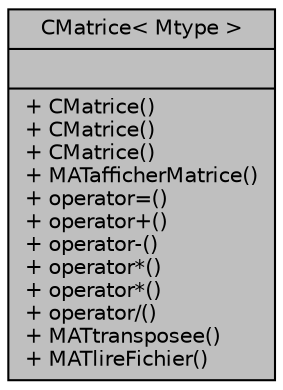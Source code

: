 digraph "CMatrice&lt; Mtype &gt;"
{
  edge [fontname="Helvetica",fontsize="10",labelfontname="Helvetica",labelfontsize="10"];
  node [fontname="Helvetica",fontsize="10",shape=record];
  Node1 [label="{CMatrice\< Mtype \>\n||+ CMatrice()\l+ CMatrice()\l+ CMatrice()\l+ MATafficherMatrice()\l+ operator=()\l+ operator+()\l+ operator-()\l+ operator*()\l+ operator*()\l+ operator/()\l+ MATtransposee()\l+ MATlireFichier()\l}",height=0.2,width=0.4,color="black", fillcolor="grey75", style="filled", fontcolor="black"];
}
